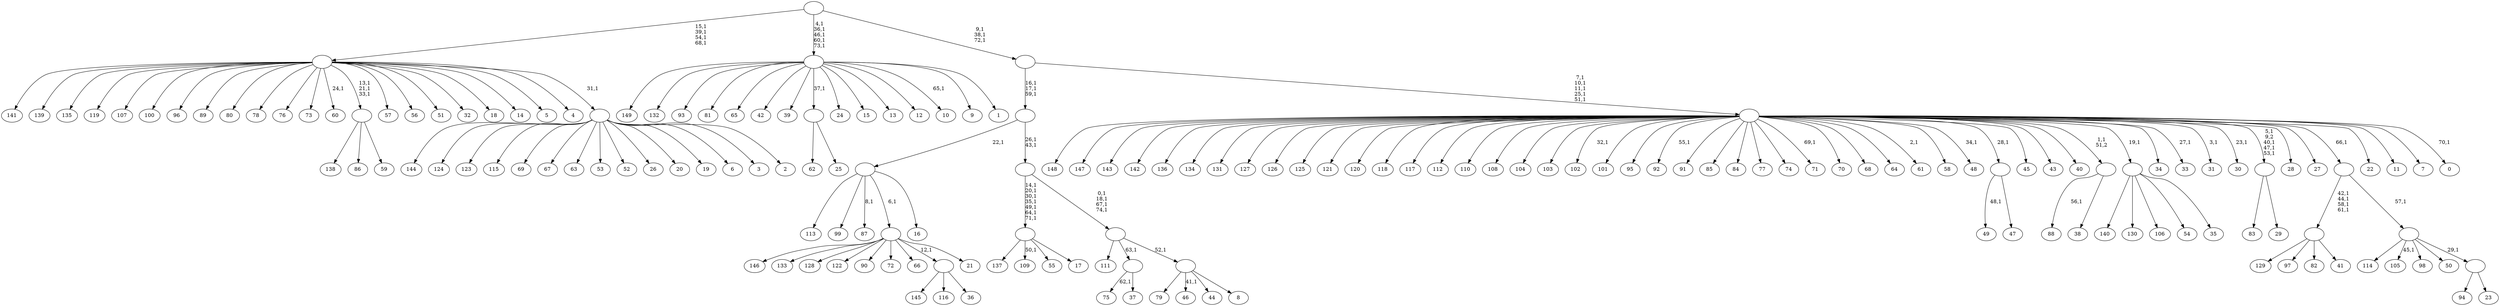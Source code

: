 digraph T {
	225 [label="149"]
	224 [label="148"]
	223 [label="147"]
	222 [label="146"]
	221 [label="145"]
	220 [label="144"]
	219 [label="143"]
	218 [label="142"]
	217 [label="141"]
	216 [label="140"]
	215 [label="139"]
	214 [label="138"]
	213 [label="137"]
	212 [label="136"]
	211 [label="135"]
	210 [label="134"]
	209 [label="133"]
	208 [label="132"]
	207 [label="131"]
	206 [label="130"]
	205 [label="129"]
	204 [label="128"]
	203 [label="127"]
	202 [label="126"]
	201 [label="125"]
	200 [label="124"]
	199 [label="123"]
	198 [label="122"]
	197 [label="121"]
	196 [label="120"]
	195 [label="119"]
	194 [label="118"]
	193 [label="117"]
	192 [label="116"]
	191 [label="115"]
	190 [label="114"]
	189 [label="113"]
	188 [label="112"]
	187 [label="111"]
	186 [label="110"]
	185 [label="109"]
	183 [label="108"]
	182 [label="107"]
	181 [label="106"]
	180 [label="105"]
	178 [label="104"]
	177 [label="103"]
	176 [label="102"]
	174 [label="101"]
	173 [label="100"]
	172 [label="99"]
	171 [label="98"]
	170 [label="97"]
	169 [label="96"]
	168 [label="95"]
	167 [label="94"]
	166 [label="93"]
	165 [label="92"]
	163 [label="91"]
	162 [label="90"]
	161 [label="89"]
	160 [label="88"]
	158 [label="87"]
	156 [label="86"]
	155 [label="85"]
	154 [label="84"]
	153 [label="83"]
	152 [label="82"]
	151 [label="81"]
	150 [label="80"]
	149 [label="79"]
	148 [label="78"]
	147 [label="77"]
	146 [label="76"]
	145 [label="75"]
	143 [label="74"]
	142 [label="73"]
	141 [label="72"]
	140 [label="71"]
	138 [label="70"]
	137 [label="69"]
	136 [label="68"]
	135 [label="67"]
	134 [label="66"]
	133 [label="65"]
	132 [label="64"]
	131 [label="63"]
	130 [label="62"]
	129 [label="61"]
	127 [label="60"]
	125 [label="59"]
	124 [label=""]
	121 [label="58"]
	120 [label="57"]
	119 [label="56"]
	118 [label="55"]
	117 [label="54"]
	116 [label="53"]
	115 [label="52"]
	114 [label="51"]
	113 [label="50"]
	112 [label="49"]
	110 [label="48"]
	108 [label="47"]
	107 [label=""]
	106 [label="46"]
	104 [label="45"]
	103 [label="44"]
	102 [label="43"]
	101 [label="42"]
	100 [label="41"]
	99 [label=""]
	95 [label="40"]
	94 [label="39"]
	93 [label="38"]
	92 [label=""]
	91 [label="37"]
	90 [label=""]
	89 [label="36"]
	88 [label=""]
	87 [label="35"]
	86 [label=""]
	85 [label="34"]
	84 [label="33"]
	82 [label="32"]
	81 [label="31"]
	79 [label="30"]
	77 [label="29"]
	76 [label=""]
	72 [label="28"]
	71 [label="27"]
	70 [label="26"]
	69 [label="25"]
	68 [label=""]
	67 [label="24"]
	66 [label="23"]
	65 [label=""]
	64 [label=""]
	63 [label=""]
	62 [label="22"]
	61 [label="21"]
	60 [label=""]
	59 [label="20"]
	58 [label="19"]
	57 [label="18"]
	56 [label="17"]
	55 [label=""]
	48 [label="16"]
	47 [label=""]
	46 [label="15"]
	45 [label="14"]
	44 [label="13"]
	43 [label="12"]
	42 [label="11"]
	41 [label="10"]
	39 [label="9"]
	38 [label="8"]
	37 [label=""]
	36 [label=""]
	32 [label=""]
	30 [label=""]
	27 [label="7"]
	26 [label="6"]
	25 [label="5"]
	24 [label="4"]
	23 [label="3"]
	22 [label="2"]
	21 [label=""]
	20 [label=""]
	16 [label="1"]
	15 [label=""]
	10 [label="0"]
	8 [label=""]
	3 [label=""]
	0 [label=""]
	124 -> 214 [label=""]
	124 -> 156 [label=""]
	124 -> 125 [label=""]
	107 -> 112 [label="48,1"]
	107 -> 108 [label=""]
	99 -> 205 [label=""]
	99 -> 170 [label=""]
	99 -> 152 [label=""]
	99 -> 100 [label=""]
	92 -> 160 [label="56,1"]
	92 -> 93 [label=""]
	90 -> 145 [label="62,1"]
	90 -> 91 [label=""]
	88 -> 221 [label=""]
	88 -> 192 [label=""]
	88 -> 89 [label=""]
	86 -> 216 [label=""]
	86 -> 206 [label=""]
	86 -> 181 [label=""]
	86 -> 117 [label=""]
	86 -> 87 [label=""]
	76 -> 153 [label=""]
	76 -> 77 [label=""]
	68 -> 130 [label=""]
	68 -> 69 [label=""]
	65 -> 167 [label=""]
	65 -> 66 [label=""]
	64 -> 180 [label="45,1"]
	64 -> 190 [label=""]
	64 -> 171 [label=""]
	64 -> 113 [label=""]
	64 -> 65 [label="29,1"]
	63 -> 99 [label="42,1\n44,1\n58,1\n61,1"]
	63 -> 64 [label="57,1"]
	60 -> 222 [label=""]
	60 -> 209 [label=""]
	60 -> 204 [label=""]
	60 -> 198 [label=""]
	60 -> 162 [label=""]
	60 -> 141 [label=""]
	60 -> 134 [label=""]
	60 -> 88 [label="12,1"]
	60 -> 61 [label=""]
	55 -> 185 [label="50,1"]
	55 -> 213 [label=""]
	55 -> 118 [label=""]
	55 -> 56 [label=""]
	47 -> 158 [label="8,1"]
	47 -> 189 [label=""]
	47 -> 172 [label=""]
	47 -> 60 [label="6,1"]
	47 -> 48 [label=""]
	37 -> 106 [label="41,1"]
	37 -> 149 [label=""]
	37 -> 103 [label=""]
	37 -> 38 [label=""]
	36 -> 187 [label=""]
	36 -> 90 [label="63,1"]
	36 -> 37 [label="52,1"]
	32 -> 36 [label="0,1\n18,1\n67,1\n74,1"]
	32 -> 55 [label="14,1\n20,1\n30,1\n35,1\n49,1\n64,1\n71,1"]
	30 -> 32 [label="26,1\n43,1"]
	30 -> 47 [label="22,1"]
	21 -> 220 [label=""]
	21 -> 200 [label=""]
	21 -> 199 [label=""]
	21 -> 191 [label=""]
	21 -> 137 [label=""]
	21 -> 135 [label=""]
	21 -> 131 [label=""]
	21 -> 116 [label=""]
	21 -> 115 [label=""]
	21 -> 70 [label=""]
	21 -> 59 [label=""]
	21 -> 58 [label=""]
	21 -> 26 [label=""]
	21 -> 23 [label=""]
	21 -> 22 [label=""]
	20 -> 124 [label="13,1\n21,1\n33,1"]
	20 -> 127 [label="24,1"]
	20 -> 217 [label=""]
	20 -> 215 [label=""]
	20 -> 211 [label=""]
	20 -> 195 [label=""]
	20 -> 182 [label=""]
	20 -> 173 [label=""]
	20 -> 169 [label=""]
	20 -> 161 [label=""]
	20 -> 150 [label=""]
	20 -> 148 [label=""]
	20 -> 146 [label=""]
	20 -> 142 [label=""]
	20 -> 120 [label=""]
	20 -> 119 [label=""]
	20 -> 114 [label=""]
	20 -> 82 [label=""]
	20 -> 57 [label=""]
	20 -> 45 [label=""]
	20 -> 25 [label=""]
	20 -> 24 [label=""]
	20 -> 21 [label="31,1"]
	15 -> 41 [label="65,1"]
	15 -> 225 [label=""]
	15 -> 208 [label=""]
	15 -> 166 [label=""]
	15 -> 151 [label=""]
	15 -> 133 [label=""]
	15 -> 101 [label=""]
	15 -> 94 [label=""]
	15 -> 68 [label="37,1"]
	15 -> 67 [label=""]
	15 -> 46 [label=""]
	15 -> 44 [label=""]
	15 -> 43 [label=""]
	15 -> 39 [label=""]
	15 -> 16 [label=""]
	8 -> 10 [label="70,1"]
	8 -> 76 [label="5,1\n9,2\n40,1\n47,1\n53,1"]
	8 -> 79 [label="23,1"]
	8 -> 81 [label="3,1"]
	8 -> 84 [label="27,1"]
	8 -> 110 [label="34,1"]
	8 -> 129 [label="2,1"]
	8 -> 140 [label="69,1"]
	8 -> 165 [label="55,1"]
	8 -> 176 [label="32,1"]
	8 -> 224 [label=""]
	8 -> 223 [label=""]
	8 -> 219 [label=""]
	8 -> 218 [label=""]
	8 -> 212 [label=""]
	8 -> 210 [label=""]
	8 -> 207 [label=""]
	8 -> 203 [label=""]
	8 -> 202 [label=""]
	8 -> 201 [label=""]
	8 -> 197 [label=""]
	8 -> 196 [label=""]
	8 -> 194 [label=""]
	8 -> 193 [label=""]
	8 -> 188 [label=""]
	8 -> 186 [label=""]
	8 -> 183 [label=""]
	8 -> 178 [label=""]
	8 -> 177 [label=""]
	8 -> 174 [label=""]
	8 -> 168 [label=""]
	8 -> 163 [label=""]
	8 -> 155 [label=""]
	8 -> 154 [label=""]
	8 -> 147 [label=""]
	8 -> 143 [label=""]
	8 -> 138 [label=""]
	8 -> 136 [label=""]
	8 -> 132 [label=""]
	8 -> 121 [label=""]
	8 -> 107 [label="28,1"]
	8 -> 104 [label=""]
	8 -> 102 [label=""]
	8 -> 95 [label=""]
	8 -> 92 [label="1,1\n51,2"]
	8 -> 86 [label="19,1"]
	8 -> 85 [label=""]
	8 -> 72 [label=""]
	8 -> 71 [label=""]
	8 -> 63 [label="66,1"]
	8 -> 62 [label=""]
	8 -> 42 [label=""]
	8 -> 27 [label=""]
	3 -> 8 [label="7,1\n10,1\n11,1\n25,1\n51,1"]
	3 -> 30 [label="16,1\n17,1\n59,1"]
	0 -> 3 [label="9,1\n38,1\n72,1"]
	0 -> 15 [label="4,1\n36,1\n46,1\n60,1\n73,1"]
	0 -> 20 [label="15,1\n39,1\n54,1\n68,1"]
}
